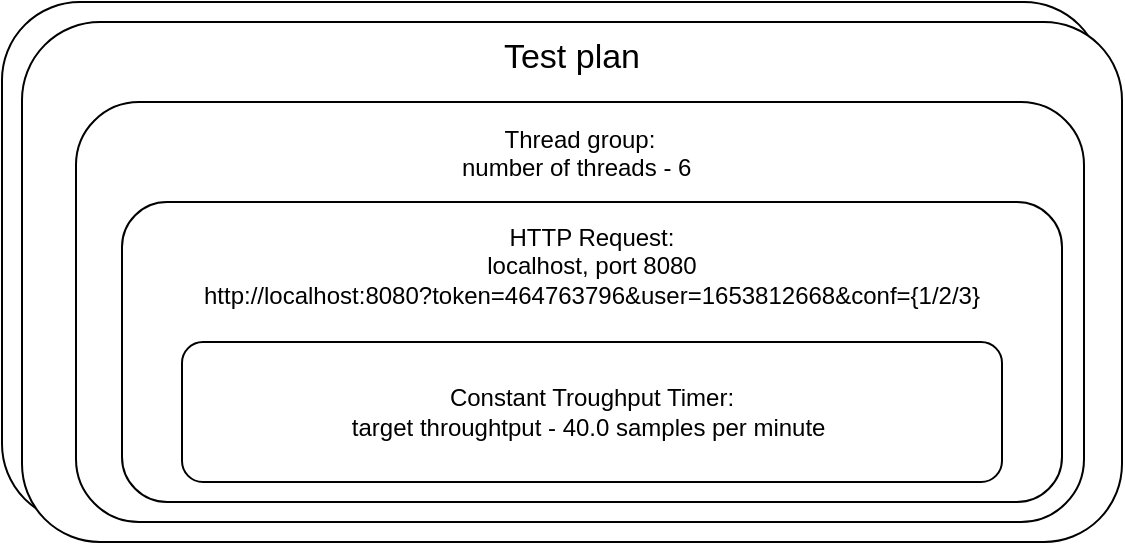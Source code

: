 <mxfile version="13.7.9" type="device" pages="2"><diagram id="OMagkWnQ4Zs3kc5Rbksq" name="Страница 1"><mxGraphModel dx="1008" dy="522" grid="1" gridSize="10" guides="1" tooltips="1" connect="1" arrows="1" fold="1" page="1" pageScale="1" pageWidth="1169" pageHeight="1654" math="0" shadow="0"><root><mxCell id="0"/><mxCell id="1" parent="0"/><mxCell id="_iwy-expsfmL-XkI1v-b-2" value="&lt;font style=&quot;font-size: 17px&quot;&gt;Test plan&lt;br&gt;&lt;br&gt;&lt;br&gt;&lt;br&gt;&lt;br&gt;&lt;br&gt;&lt;br&gt;&lt;br&gt;&lt;br&gt;&lt;br&gt;&lt;br&gt;&lt;br&gt;&lt;/font&gt;" style="rounded=1;whiteSpace=wrap;html=1;" parent="1" vertex="1"><mxGeometry x="200" y="800" width="550" height="260" as="geometry"/></mxCell><mxCell id="_iwy-expsfmL-XkI1v-b-3" value="Thread group:&lt;br&gt;number of threads - 6&amp;nbsp;&lt;br&gt;&lt;br&gt;&lt;br&gt;&lt;br&gt;&lt;br&gt;&lt;br&gt;&lt;br&gt;&lt;br&gt;&lt;br&gt;&lt;br&gt;&lt;br&gt;&lt;br&gt;" style="rounded=1;whiteSpace=wrap;html=1;" parent="1" vertex="1"><mxGeometry x="227" y="840" width="504" height="210" as="geometry"/></mxCell><mxCell id="_iwy-expsfmL-XkI1v-b-4" value="HTTP Request:&lt;br&gt;localhost, port 8080&lt;br&gt;http://localhost:8080?token=464763796&amp;amp;user=1653812668&amp;amp;conf={1/2/3}&lt;br&gt;&lt;br&gt;&lt;br&gt;&lt;br&gt;&lt;br&gt;&lt;br&gt;&lt;br&gt;" style="rounded=1;whiteSpace=wrap;html=1;" parent="1" vertex="1"><mxGeometry x="250" y="890" width="470" height="150" as="geometry"/></mxCell><mxCell id="_iwy-expsfmL-XkI1v-b-5" value="Constant Troughput Timer:&lt;br&gt;target throughtput - 40.0 samples per minute&amp;nbsp;" style="rounded=1;whiteSpace=wrap;html=1;" parent="1" vertex="1"><mxGeometry x="280" y="960" width="410" height="70" as="geometry"/></mxCell><mxCell id="opWdX7X3RctXQdqYOnHW-1" value="&lt;font style=&quot;font-size: 17px&quot;&gt;Test plan&lt;br&gt;&lt;br&gt;&lt;br&gt;&lt;br&gt;&lt;br&gt;&lt;br&gt;&lt;br&gt;&lt;br&gt;&lt;br&gt;&lt;br&gt;&lt;br&gt;&lt;br&gt;&lt;/font&gt;" style="rounded=1;whiteSpace=wrap;html=1;" vertex="1" parent="1"><mxGeometry x="210" y="810" width="550" height="260" as="geometry"/></mxCell><mxCell id="opWdX7X3RctXQdqYOnHW-2" value="Thread group:&lt;br&gt;number of threads - 6&amp;nbsp;&lt;br&gt;&lt;br&gt;&lt;br&gt;&lt;br&gt;&lt;br&gt;&lt;br&gt;&lt;br&gt;&lt;br&gt;&lt;br&gt;&lt;br&gt;&lt;br&gt;&lt;br&gt;" style="rounded=1;whiteSpace=wrap;html=1;" vertex="1" parent="1"><mxGeometry x="237" y="850" width="504" height="210" as="geometry"/></mxCell><mxCell id="opWdX7X3RctXQdqYOnHW-3" value="HTTP Request:&lt;br&gt;localhost, port 8080&lt;br&gt;http://localhost:8080?token=464763796&amp;amp;user=1653812668&amp;amp;conf={1/2/3}&lt;br&gt;&lt;br&gt;&lt;br&gt;&lt;br&gt;&lt;br&gt;&lt;br&gt;&lt;br&gt;" style="rounded=1;whiteSpace=wrap;html=1;" vertex="1" parent="1"><mxGeometry x="260" y="900" width="470" height="150" as="geometry"/></mxCell><mxCell id="opWdX7X3RctXQdqYOnHW-4" value="Constant Troughput Timer:&lt;br&gt;target throughtput - 40.0 samples per minute&amp;nbsp;" style="rounded=1;whiteSpace=wrap;html=1;" vertex="1" parent="1"><mxGeometry x="290" y="970" width="410" height="70" as="geometry"/></mxCell></root></mxGraphModel></diagram><diagram id="ImYJUVVMYPXI4lo0oW25" name="Страница 2"><mxGraphModel dx="1008" dy="522" grid="1" gridSize="10" guides="1" tooltips="1" connect="1" arrows="1" fold="1" page="1" pageScale="1" pageWidth="1169" pageHeight="1654" math="0" shadow="0"><root><mxCell id="Yw6bQs6fW7gDpATCo7VU-0"/><mxCell id="Yw6bQs6fW7gDpATCo7VU-1" parent="Yw6bQs6fW7gDpATCo7VU-0"/><mxCell id="Yw6bQs6fW7gDpATCo7VU-2" value="&lt;font style=&quot;font-size: 17px&quot;&gt;Test plan&lt;br&gt;&lt;br&gt;&lt;br&gt;&lt;br&gt;&lt;br&gt;&lt;br&gt;&lt;br&gt;&lt;br&gt;&lt;br&gt;&lt;br&gt;&lt;br&gt;&lt;br&gt;&lt;/font&gt;" style="rounded=1;whiteSpace=wrap;html=1;" vertex="1" parent="Yw6bQs6fW7gDpATCo7VU-1"><mxGeometry x="200" y="800" width="550" height="260" as="geometry"/></mxCell><mxCell id="Yw6bQs6fW7gDpATCo7VU-3" value="Thread group:&lt;br&gt;number of threads - 50&lt;br&gt;ramp-up 25&lt;br&gt;&lt;br&gt;&lt;br&gt;&lt;br&gt;&lt;br&gt;&lt;br&gt;&lt;br&gt;&lt;br&gt;&lt;br&gt;&lt;br&gt;&lt;br&gt;&lt;br&gt;" style="rounded=1;whiteSpace=wrap;html=1;" vertex="1" parent="Yw6bQs6fW7gDpATCo7VU-1"><mxGeometry x="227" y="840" width="504" height="210" as="geometry"/></mxCell><mxCell id="Yw6bQs6fW7gDpATCo7VU-4" value="HTTP Request:&lt;br&gt;localhost, port 8080&lt;br&gt;http://localhost:8080?token=464763796&amp;amp;user=1653812668&amp;amp;conf=2&lt;br&gt;&lt;br&gt;&lt;br&gt;&lt;br&gt;&lt;br&gt;&lt;br&gt;" style="rounded=1;whiteSpace=wrap;html=1;" vertex="1" parent="Yw6bQs6fW7gDpATCo7VU-1"><mxGeometry x="250" y="890" width="470" height="150" as="geometry"/></mxCell><mxCell id="Yw6bQs6fW7gDpATCo7VU-5" value="Constant Troughput Timer:&lt;br&gt;target throughtput - 40.0 samples per minute&amp;nbsp;" style="rounded=1;whiteSpace=wrap;html=1;" vertex="1" parent="Yw6bQs6fW7gDpATCo7VU-1"><mxGeometry x="280" y="960" width="410" height="70" as="geometry"/></mxCell></root></mxGraphModel></diagram></mxfile>